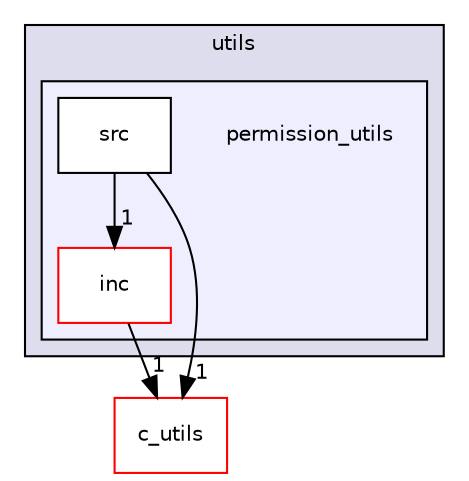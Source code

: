 digraph "src/utils/permission_utils" {
  compound=true
  node [ fontsize="10", fontname="Helvetica"];
  edge [ labelfontsize="10", labelfontname="Helvetica"];
  subgraph clusterdir_313caf1132e152dd9b58bea13a4052ca {
    graph [ bgcolor="#ddddee", pencolor="black", label="utils" fontname="Helvetica", fontsize="10", URL="dir_313caf1132e152dd9b58bea13a4052ca.html"]
  subgraph clusterdir_2dae9e52a386c40999839523d95dda47 {
    graph [ bgcolor="#eeeeff", pencolor="black", label="" URL="dir_2dae9e52a386c40999839523d95dda47.html"];
    dir_2dae9e52a386c40999839523d95dda47 [shape=plaintext label="permission_utils"];
    dir_fe18254d2333a31cef48d00da5dad72f [shape=box label="inc" color="red" fillcolor="white" style="filled" URL="dir_fe18254d2333a31cef48d00da5dad72f.html"];
    dir_3977f14b13a164c1de7a3d6cd43043aa [shape=box label="src" color="black" fillcolor="white" style="filled" URL="dir_3977f14b13a164c1de7a3d6cd43043aa.html"];
  }
  }
  dir_defa76d82d084e8131791c5f3e6d181e [shape=box label="c_utils" fillcolor="white" style="filled" color="red" URL="dir_defa76d82d084e8131791c5f3e6d181e.html"];
  dir_fe18254d2333a31cef48d00da5dad72f->dir_defa76d82d084e8131791c5f3e6d181e [headlabel="1", labeldistance=1.5 headhref="dir_000216_000155.html"];
  dir_3977f14b13a164c1de7a3d6cd43043aa->dir_fe18254d2333a31cef48d00da5dad72f [headlabel="1", labeldistance=1.5 headhref="dir_000218_000216.html"];
  dir_3977f14b13a164c1de7a3d6cd43043aa->dir_defa76d82d084e8131791c5f3e6d181e [headlabel="1", labeldistance=1.5 headhref="dir_000218_000155.html"];
}
